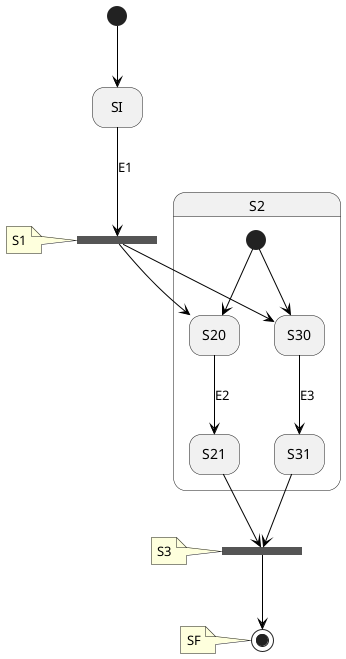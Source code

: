 @startuml
'https://plantuml.com/state-diagram

'hide description area for state without description
hide empty description

'S1 <<FORK>>
state S1 <<fork>>
note left of S1 : S1
state S2  {
  state S20
  state S21


  [*] -[#000000]-> S20
  state S30
  state S31


  [*] -[#000000]-> S30
}
'S3 <<JOIN>>
state S3 <<join>>
note left of S3 : S3
'SF <<END>>
state SF <<end>>
note left of SF : SF
state SI


S1 -down[#000000]-> S20

S1 -down[#000000]-> S30

[*] -[#000000]-> SI
S20 -down[#000000]-> S21 : E2
S30 -down[#000000]-> S31 : E3
SI -down[#000000]-> S1 : E1
S31 -down[#000000]-> S3
S21 -down[#000000]-> S3
S3 -down[#000000]-> SF

@enduml